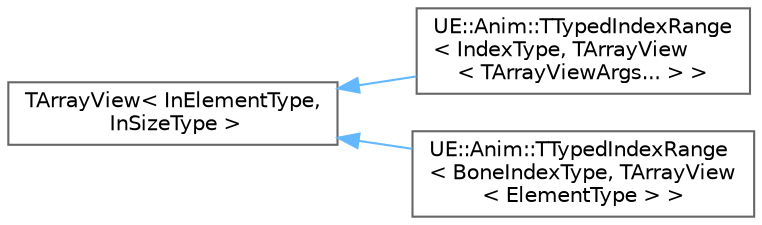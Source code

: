 digraph "Graphical Class Hierarchy"
{
 // INTERACTIVE_SVG=YES
 // LATEX_PDF_SIZE
  bgcolor="transparent";
  edge [fontname=Helvetica,fontsize=10,labelfontname=Helvetica,labelfontsize=10];
  node [fontname=Helvetica,fontsize=10,shape=box,height=0.2,width=0.4];
  rankdir="LR";
  Node0 [id="Node000000",label="TArrayView\< InElementType,\l InSizeType \>",height=0.2,width=0.4,color="grey40", fillcolor="white", style="filled",URL="$db/d13/classTArrayView.html",tooltip="Templated fixed-size view of another array."];
  Node0 -> Node1 [id="edge6121_Node000000_Node000001",dir="back",color="steelblue1",style="solid",tooltip=" "];
  Node1 [id="Node000001",label="UE::Anim::TTypedIndexRange\l\< IndexType, TArrayView\l\< TArrayViewArgs... \> \>",height=0.2,width=0.4,color="grey40", fillcolor="white", style="filled",URL="$d5/d7d/classUE_1_1Anim_1_1TTypedIndexRange.html",tooltip=" "];
  Node0 -> Node2 [id="edge6122_Node000000_Node000002",dir="back",color="steelblue1",style="solid",tooltip=" "];
  Node2 [id="Node000002",label="UE::Anim::TTypedIndexRange\l\< BoneIndexType, TArrayView\l\< ElementType \> \>",height=0.2,width=0.4,color="grey40", fillcolor="white", style="filled",URL="$d5/d7d/classUE_1_1Anim_1_1TTypedIndexRange.html",tooltip=" "];
}
